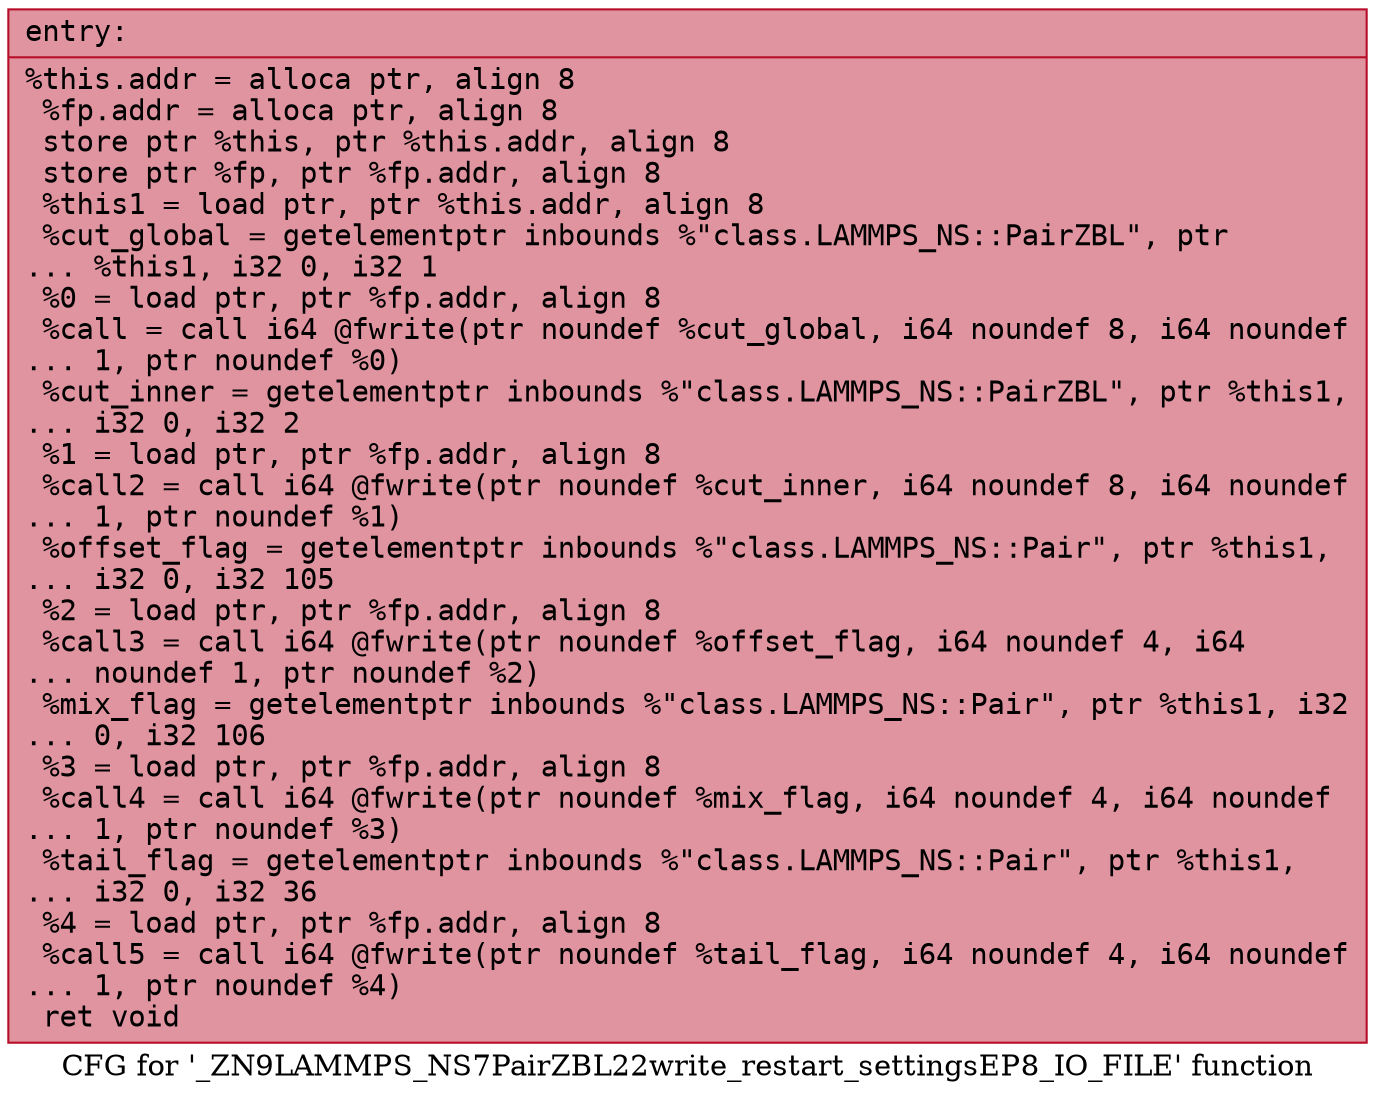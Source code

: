 digraph "CFG for '_ZN9LAMMPS_NS7PairZBL22write_restart_settingsEP8_IO_FILE' function" {
	label="CFG for '_ZN9LAMMPS_NS7PairZBL22write_restart_settingsEP8_IO_FILE' function";

	Node0x55e995897af0 [shape=record,color="#b70d28ff", style=filled, fillcolor="#b70d2870" fontname="Courier",label="{entry:\l|  %this.addr = alloca ptr, align 8\l  %fp.addr = alloca ptr, align 8\l  store ptr %this, ptr %this.addr, align 8\l  store ptr %fp, ptr %fp.addr, align 8\l  %this1 = load ptr, ptr %this.addr, align 8\l  %cut_global = getelementptr inbounds %\"class.LAMMPS_NS::PairZBL\", ptr\l... %this1, i32 0, i32 1\l  %0 = load ptr, ptr %fp.addr, align 8\l  %call = call i64 @fwrite(ptr noundef %cut_global, i64 noundef 8, i64 noundef\l... 1, ptr noundef %0)\l  %cut_inner = getelementptr inbounds %\"class.LAMMPS_NS::PairZBL\", ptr %this1,\l... i32 0, i32 2\l  %1 = load ptr, ptr %fp.addr, align 8\l  %call2 = call i64 @fwrite(ptr noundef %cut_inner, i64 noundef 8, i64 noundef\l... 1, ptr noundef %1)\l  %offset_flag = getelementptr inbounds %\"class.LAMMPS_NS::Pair\", ptr %this1,\l... i32 0, i32 105\l  %2 = load ptr, ptr %fp.addr, align 8\l  %call3 = call i64 @fwrite(ptr noundef %offset_flag, i64 noundef 4, i64\l... noundef 1, ptr noundef %2)\l  %mix_flag = getelementptr inbounds %\"class.LAMMPS_NS::Pair\", ptr %this1, i32\l... 0, i32 106\l  %3 = load ptr, ptr %fp.addr, align 8\l  %call4 = call i64 @fwrite(ptr noundef %mix_flag, i64 noundef 4, i64 noundef\l... 1, ptr noundef %3)\l  %tail_flag = getelementptr inbounds %\"class.LAMMPS_NS::Pair\", ptr %this1,\l... i32 0, i32 36\l  %4 = load ptr, ptr %fp.addr, align 8\l  %call5 = call i64 @fwrite(ptr noundef %tail_flag, i64 noundef 4, i64 noundef\l... 1, ptr noundef %4)\l  ret void\l}"];
}
